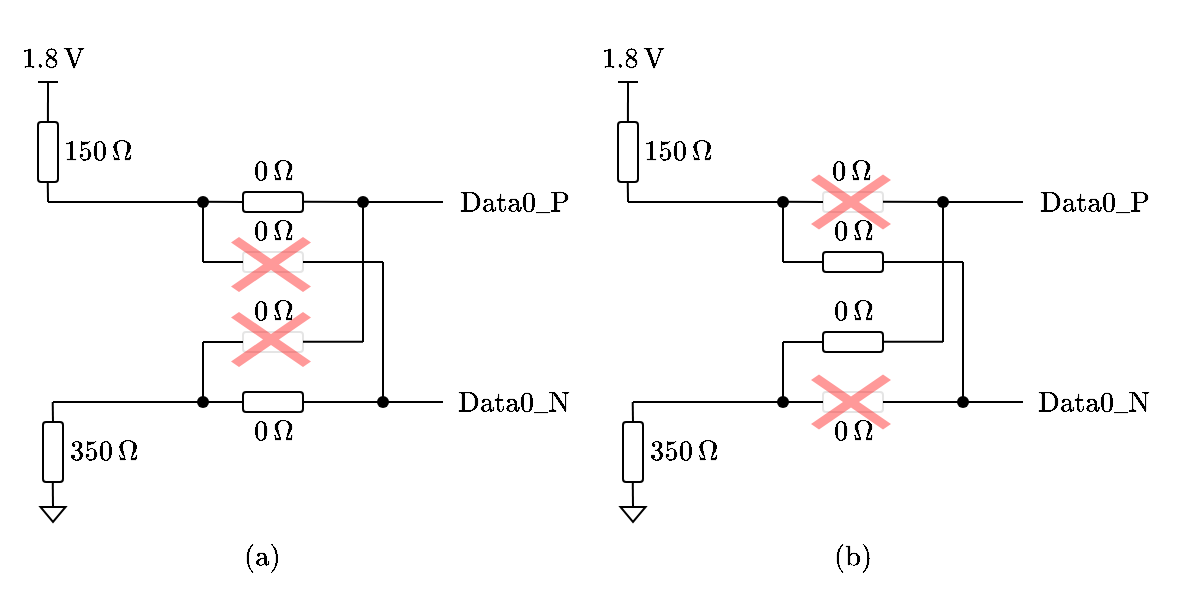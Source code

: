 <mxfile version="24.4.8" type="github">
  <diagram name="Seite-1" id="VKQOc1bhrzCOc8ad0ZN5">
    <mxGraphModel dx="1114" dy="693" grid="1" gridSize="10" guides="1" tooltips="1" connect="1" arrows="1" fold="1" page="1" pageScale="1" pageWidth="827" pageHeight="1169" math="1" shadow="0">
      <root>
        <mxCell id="0" />
        <mxCell id="1" parent="0" />
        <mxCell id="8GNoNin1cAINT3KggE_H-1" value="" style="rounded=1;whiteSpace=wrap;html=1;fillOpacity=100;strokeOpacity=10;rotation=-90;" parent="1" vertex="1">
          <mxGeometry x="287.5" y="154" width="10" height="30" as="geometry" />
        </mxCell>
        <mxCell id="8GNoNin1cAINT3KggE_H-2" value="" style="endArrow=none;html=1;rounded=0;" parent="1" edge="1">
          <mxGeometry width="50" height="50" relative="1" as="geometry">
            <mxPoint x="257.5" y="239" as="sourcePoint" />
            <mxPoint x="257.5" y="209" as="targetPoint" />
          </mxGeometry>
        </mxCell>
        <mxCell id="8GNoNin1cAINT3KggE_H-3" value="" style="endArrow=none;html=1;rounded=0;" parent="1" source="8GNoNin1cAINT3KggE_H-24" edge="1">
          <mxGeometry width="50" height="50" relative="1" as="geometry">
            <mxPoint x="182.5" y="239" as="sourcePoint" />
            <mxPoint x="262.5" y="239" as="targetPoint" />
          </mxGeometry>
        </mxCell>
        <mxCell id="8GNoNin1cAINT3KggE_H-4" value="" style="endArrow=none;html=1;rounded=0;" parent="1" source="8GNoNin1cAINT3KggE_H-24" edge="1">
          <mxGeometry width="50" height="50" relative="1" as="geometry">
            <mxPoint x="257.5" y="239" as="sourcePoint" />
            <mxPoint x="277.5" y="239" as="targetPoint" />
          </mxGeometry>
        </mxCell>
        <mxCell id="8GNoNin1cAINT3KggE_H-5" value="" style="endArrow=none;html=1;rounded=0;exitX=0.5;exitY=0;exitDx=0;exitDy=0;" parent="1" source="8GNoNin1cAINT3KggE_H-29" edge="1">
          <mxGeometry width="50" height="50" relative="1" as="geometry">
            <mxPoint x="271.5" y="139" as="sourcePoint" />
            <mxPoint x="256.5" y="138.9" as="targetPoint" />
          </mxGeometry>
        </mxCell>
        <mxCell id="8GNoNin1cAINT3KggE_H-6" value="" style="rounded=1;whiteSpace=wrap;html=1;" parent="1" vertex="1">
          <mxGeometry x="177.5" y="249" width="10" height="30" as="geometry" />
        </mxCell>
        <mxCell id="8GNoNin1cAINT3KggE_H-7" value="" style="endArrow=none;html=1;rounded=0;" parent="1" edge="1">
          <mxGeometry width="50" height="50" relative="1" as="geometry">
            <mxPoint x="182.5" y="249" as="sourcePoint" />
            <mxPoint x="182.36" y="239" as="targetPoint" />
          </mxGeometry>
        </mxCell>
        <mxCell id="8GNoNin1cAINT3KggE_H-8" value="" style="endArrow=none;html=1;rounded=0;exitX=0;exitY=0.5;exitDx=0;exitDy=0;" parent="1" source="8GNoNin1cAINT3KggE_H-9" edge="1">
          <mxGeometry width="50" height="50" relative="1" as="geometry">
            <mxPoint x="182.39" y="299" as="sourcePoint" />
            <mxPoint x="182.39" y="279" as="targetPoint" />
          </mxGeometry>
        </mxCell>
        <mxCell id="8GNoNin1cAINT3KggE_H-9" value="" style="triangle;whiteSpace=wrap;html=1;rotation=90;" parent="1" vertex="1">
          <mxGeometry x="178.75" y="289" width="7.5" height="12.5" as="geometry" />
        </mxCell>
        <mxCell id="8GNoNin1cAINT3KggE_H-10" value="" style="rounded=1;whiteSpace=wrap;html=1;" parent="1" vertex="1">
          <mxGeometry x="175" y="99" width="10" height="30" as="geometry" />
        </mxCell>
        <mxCell id="8GNoNin1cAINT3KggE_H-11" value="" style="endArrow=none;html=1;rounded=0;" parent="1" edge="1">
          <mxGeometry width="50" height="50" relative="1" as="geometry">
            <mxPoint x="255" y="139" as="sourcePoint" />
            <mxPoint x="260" y="139" as="targetPoint" />
          </mxGeometry>
        </mxCell>
        <mxCell id="8GNoNin1cAINT3KggE_H-13" value="" style="endArrow=none;html=1;rounded=0;" parent="1" edge="1">
          <mxGeometry width="50" height="50" relative="1" as="geometry">
            <mxPoint x="180.02" y="139" as="sourcePoint" />
            <mxPoint x="179.88" y="129" as="targetPoint" />
          </mxGeometry>
        </mxCell>
        <mxCell id="8GNoNin1cAINT3KggE_H-14" value="" style="endArrow=none;html=1;rounded=0;exitX=0;exitY=0.5;exitDx=0;exitDy=0;" parent="1" edge="1">
          <mxGeometry width="50" height="50" relative="1" as="geometry">
            <mxPoint x="179.97" y="99" as="sourcePoint" />
            <mxPoint x="180" y="79" as="targetPoint" />
          </mxGeometry>
        </mxCell>
        <mxCell id="8GNoNin1cAINT3KggE_H-16" value="" style="endArrow=none;html=1;rounded=0;" parent="1" edge="1">
          <mxGeometry width="50" height="50" relative="1" as="geometry">
            <mxPoint x="185" y="79" as="sourcePoint" />
            <mxPoint x="175" y="79" as="targetPoint" />
            <Array as="points">
              <mxPoint x="175" y="79" />
            </Array>
          </mxGeometry>
        </mxCell>
        <mxCell id="8GNoNin1cAINT3KggE_H-17" value="&lt;br&gt;&lt;div&gt;&lt;span lang=&quot;de&quot; class=&quot;BxUVEf ILfuVd&quot;&gt;&lt;span class=&quot;hgKElc&quot;&gt;$$150\,&amp;nbsp; \Omega$$&lt;/span&gt;&lt;/span&gt;&lt;div&gt;&lt;span lang=&quot;de&quot; class=&quot;BxUVEf ILfuVd&quot;&gt;&lt;span class=&quot;hgKElc&quot;&gt;&lt;br&gt;&lt;/span&gt;&lt;/span&gt;&lt;/div&gt;&lt;/div&gt;" style="text;html=1;align=center;verticalAlign=middle;whiteSpace=wrap;rounded=0;opacity=0;" parent="1" vertex="1">
          <mxGeometry x="160" y="99" width="90" height="30" as="geometry" />
        </mxCell>
        <mxCell id="8GNoNin1cAINT3KggE_H-18" value="$$\text{Data0_P}$$" style="text;html=1;align=center;verticalAlign=middle;whiteSpace=wrap;rounded=0;" parent="1" vertex="1">
          <mxGeometry x="387.5" y="124" width="50" height="30" as="geometry" />
        </mxCell>
        <mxCell id="8GNoNin1cAINT3KggE_H-21" value="&lt;br&gt;&lt;div&gt;&lt;span lang=&quot;de&quot; class=&quot;BxUVEf ILfuVd&quot;&gt;&lt;span class=&quot;hgKElc&quot;&gt;$$350\,&amp;nbsp; \Omega$$&lt;/span&gt;&lt;/span&gt;&lt;div&gt;&lt;span lang=&quot;de&quot; class=&quot;BxUVEf ILfuVd&quot;&gt;&lt;span class=&quot;hgKElc&quot;&gt;&lt;br&gt;&lt;/span&gt;&lt;/span&gt;&lt;/div&gt;&lt;/div&gt;" style="text;html=1;align=center;verticalAlign=middle;whiteSpace=wrap;rounded=0;opacity=0;" parent="1" vertex="1">
          <mxGeometry x="162.5" y="249" width="90" height="30" as="geometry" />
        </mxCell>
        <mxCell id="8GNoNin1cAINT3KggE_H-22" value="&lt;br&gt;&lt;div&gt;&lt;span lang=&quot;de&quot; class=&quot;BxUVEf ILfuVd&quot;&gt;&lt;span class=&quot;hgKElc&quot;&gt;$$1.8\, \text{V}$$&lt;/span&gt;&lt;/span&gt;&lt;/div&gt;" style="text;html=1;align=center;verticalAlign=middle;whiteSpace=wrap;rounded=0;opacity=40;" parent="1" vertex="1">
          <mxGeometry x="160" y="50" width="45" height="19" as="geometry" />
        </mxCell>
        <mxCell id="8GNoNin1cAINT3KggE_H-25" value="" style="endArrow=none;html=1;rounded=0;" parent="1" source="8GNoNin1cAINT3KggE_H-35" edge="1">
          <mxGeometry width="50" height="50" relative="1" as="geometry">
            <mxPoint x="255" y="139" as="sourcePoint" />
            <mxPoint x="259" y="139" as="targetPoint" />
          </mxGeometry>
        </mxCell>
        <mxCell id="8GNoNin1cAINT3KggE_H-27" value="$$\text{Data0_N}$$" style="text;html=1;align=center;verticalAlign=middle;whiteSpace=wrap;rounded=0;" parent="1" vertex="1">
          <mxGeometry x="387.5" y="224" width="50" height="30" as="geometry" />
        </mxCell>
        <mxCell id="8GNoNin1cAINT3KggE_H-28" value="" style="rounded=1;whiteSpace=wrap;html=1;fillOpacity=100;strokeOpacity=10;rotation=-90;" parent="1" vertex="1">
          <mxGeometry x="287.5" y="194" width="10" height="30" as="geometry" />
        </mxCell>
        <mxCell id="8GNoNin1cAINT3KggE_H-29" value="" style="rounded=1;whiteSpace=wrap;html=1;fillOpacity=100;strokeOpacity=100;rotation=-90;" parent="1" vertex="1">
          <mxGeometry x="287.5" y="124" width="10" height="30" as="geometry" />
        </mxCell>
        <mxCell id="8GNoNin1cAINT3KggE_H-32" value="" style="rounded=1;whiteSpace=wrap;html=1;fillOpacity=100;strokeOpacity=100;rotation=-90;" parent="1" vertex="1">
          <mxGeometry x="287.5" y="224" width="10" height="30" as="geometry" />
        </mxCell>
        <mxCell id="8GNoNin1cAINT3KggE_H-36" value="" style="endArrow=none;html=1;rounded=0;" parent="1" edge="1">
          <mxGeometry width="50" height="50" relative="1" as="geometry">
            <mxPoint x="180" y="139" as="sourcePoint" />
            <mxPoint x="255" y="139" as="targetPoint" />
          </mxGeometry>
        </mxCell>
        <mxCell id="8GNoNin1cAINT3KggE_H-37" value="" style="endArrow=none;html=1;rounded=0;" parent="1" target="8GNoNin1cAINT3KggE_H-24" edge="1">
          <mxGeometry width="50" height="50" relative="1" as="geometry">
            <mxPoint x="257.5" y="239" as="sourcePoint" />
            <mxPoint x="277.5" y="239" as="targetPoint" />
          </mxGeometry>
        </mxCell>
        <mxCell id="8GNoNin1cAINT3KggE_H-39" value="" style="endArrow=none;html=1;rounded=0;" parent="1" source="8GNoNin1cAINT3KggE_H-35" edge="1">
          <mxGeometry width="50" height="50" relative="1" as="geometry">
            <mxPoint x="257.4" y="164" as="sourcePoint" />
            <mxPoint x="257.4" y="139" as="targetPoint" />
          </mxGeometry>
        </mxCell>
        <mxCell id="8GNoNin1cAINT3KggE_H-41" value="" style="endArrow=none;html=1;rounded=0;" parent="1" target="8GNoNin1cAINT3KggE_H-24" edge="1">
          <mxGeometry width="50" height="50" relative="1" as="geometry">
            <mxPoint x="182.5" y="239" as="sourcePoint" />
            <mxPoint x="262.5" y="239" as="targetPoint" />
          </mxGeometry>
        </mxCell>
        <mxCell id="8GNoNin1cAINT3KggE_H-24" value="" style="shape=waypoint;sketch=0;fillStyle=solid;size=6;pointerEvents=1;points=[];fillColor=none;resizable=0;rotatable=0;perimeter=centerPerimeter;snapToPoint=1;" parent="1" vertex="1">
          <mxGeometry x="247.5" y="229" width="20" height="20" as="geometry" />
        </mxCell>
        <mxCell id="8GNoNin1cAINT3KggE_H-42" style="edgeStyle=orthogonalEdgeStyle;rounded=0;orthogonalLoop=1;jettySize=auto;html=1;entryX=0;entryY=0.2;entryDx=0;entryDy=0;entryPerimeter=0;" parent="1" edge="1">
          <mxGeometry relative="1" as="geometry">
            <mxPoint x="255" y="139" as="sourcePoint" />
            <mxPoint x="255" y="139" as="targetPoint" />
          </mxGeometry>
        </mxCell>
        <mxCell id="8GNoNin1cAINT3KggE_H-43" value="" style="endArrow=none;html=1;rounded=0;" parent="1" target="8GNoNin1cAINT3KggE_H-35" edge="1">
          <mxGeometry width="50" height="50" relative="1" as="geometry">
            <mxPoint x="255" y="139" as="sourcePoint" />
            <mxPoint x="259" y="139" as="targetPoint" />
          </mxGeometry>
        </mxCell>
        <mxCell id="8GNoNin1cAINT3KggE_H-44" value="" style="endArrow=none;html=1;rounded=0;" parent="1" target="8GNoNin1cAINT3KggE_H-35" edge="1">
          <mxGeometry width="50" height="50" relative="1" as="geometry">
            <mxPoint x="257.5" y="169" as="sourcePoint" />
            <mxPoint x="257.4" y="139" as="targetPoint" />
          </mxGeometry>
        </mxCell>
        <mxCell id="8GNoNin1cAINT3KggE_H-35" value="" style="shape=waypoint;sketch=0;fillStyle=solid;size=6;pointerEvents=1;points=[];fillColor=none;resizable=0;rotatable=0;perimeter=centerPerimeter;snapToPoint=1;" parent="1" vertex="1">
          <mxGeometry x="247.5" y="129" width="20" height="20" as="geometry" />
        </mxCell>
        <mxCell id="8GNoNin1cAINT3KggE_H-46" value="" style="endArrow=none;html=1;rounded=0;entryX=0.5;entryY=0;entryDx=0;entryDy=0;" parent="1" target="8GNoNin1cAINT3KggE_H-28" edge="1">
          <mxGeometry width="50" height="50" relative="1" as="geometry">
            <mxPoint x="257.5" y="209" as="sourcePoint" />
            <mxPoint x="317.5" y="169" as="targetPoint" />
          </mxGeometry>
        </mxCell>
        <mxCell id="8GNoNin1cAINT3KggE_H-47" value="" style="endArrow=none;html=1;rounded=0;entryX=0.5;entryY=0;entryDx=0;entryDy=0;" parent="1" target="8GNoNin1cAINT3KggE_H-1" edge="1">
          <mxGeometry width="50" height="50" relative="1" as="geometry">
            <mxPoint x="257.5" y="169" as="sourcePoint" />
            <mxPoint x="317.5" y="169" as="targetPoint" />
          </mxGeometry>
        </mxCell>
        <mxCell id="8GNoNin1cAINT3KggE_H-48" value="" style="endArrow=none;html=1;rounded=0;exitX=0.5;exitY=1;exitDx=0;exitDy=0;" parent="1" source="8GNoNin1cAINT3KggE_H-1" edge="1">
          <mxGeometry width="50" height="50" relative="1" as="geometry">
            <mxPoint x="297.5" y="249" as="sourcePoint" />
            <mxPoint x="347.5" y="169" as="targetPoint" />
          </mxGeometry>
        </mxCell>
        <mxCell id="8GNoNin1cAINT3KggE_H-49" value="" style="endArrow=none;html=1;rounded=0;exitX=0.5;exitY=1;exitDx=0;exitDy=0;" parent="1" edge="1">
          <mxGeometry width="50" height="50" relative="1" as="geometry">
            <mxPoint x="307.5" y="208.92" as="sourcePoint" />
            <mxPoint x="337.5" y="208.92" as="targetPoint" />
          </mxGeometry>
        </mxCell>
        <mxCell id="8GNoNin1cAINT3KggE_H-50" value="" style="endArrow=none;html=1;rounded=0;" parent="1" edge="1">
          <mxGeometry width="50" height="50" relative="1" as="geometry">
            <mxPoint x="337.5" y="209" as="sourcePoint" />
            <mxPoint x="337.5" y="139" as="targetPoint" />
          </mxGeometry>
        </mxCell>
        <mxCell id="8GNoNin1cAINT3KggE_H-51" value="" style="endArrow=none;html=1;rounded=0;" parent="1" source="8GNoNin1cAINT3KggE_H-52" edge="1">
          <mxGeometry width="50" height="50" relative="1" as="geometry">
            <mxPoint x="367.5" y="139" as="sourcePoint" />
            <mxPoint x="307.5" y="138.92" as="targetPoint" />
          </mxGeometry>
        </mxCell>
        <mxCell id="8GNoNin1cAINT3KggE_H-53" value="" style="endArrow=none;html=1;rounded=0;" parent="1" target="8GNoNin1cAINT3KggE_H-52" edge="1">
          <mxGeometry width="50" height="50" relative="1" as="geometry">
            <mxPoint x="377.5" y="139" as="sourcePoint" />
            <mxPoint x="307.5" y="138.92" as="targetPoint" />
          </mxGeometry>
        </mxCell>
        <mxCell id="8GNoNin1cAINT3KggE_H-52" value="" style="shape=waypoint;sketch=0;fillStyle=solid;size=6;pointerEvents=1;points=[];fillColor=none;resizable=0;rotatable=0;perimeter=centerPerimeter;snapToPoint=1;" parent="1" vertex="1">
          <mxGeometry x="327.5" y="129" width="20" height="20" as="geometry" />
        </mxCell>
        <mxCell id="8GNoNin1cAINT3KggE_H-54" value="" style="endArrow=none;html=1;rounded=0;" parent="1" edge="1">
          <mxGeometry width="50" height="50" relative="1" as="geometry">
            <mxPoint x="347.5" y="239" as="sourcePoint" />
            <mxPoint x="347.5" y="169" as="targetPoint" />
          </mxGeometry>
        </mxCell>
        <mxCell id="8GNoNin1cAINT3KggE_H-55" value="" style="endArrow=none;html=1;rounded=0;exitDx=0;exitDy=0;" parent="1" source="8GNoNin1cAINT3KggE_H-56" edge="1">
          <mxGeometry width="50" height="50" relative="1" as="geometry">
            <mxPoint x="297.5" y="259" as="sourcePoint" />
            <mxPoint x="377.5" y="239" as="targetPoint" />
          </mxGeometry>
        </mxCell>
        <mxCell id="8GNoNin1cAINT3KggE_H-57" value="" style="endArrow=none;html=1;rounded=0;exitX=0.5;exitY=1;exitDx=0;exitDy=0;" parent="1" source="8GNoNin1cAINT3KggE_H-32" target="8GNoNin1cAINT3KggE_H-56" edge="1">
          <mxGeometry width="50" height="50" relative="1" as="geometry">
            <mxPoint x="307.5" y="239" as="sourcePoint" />
            <mxPoint x="377.5" y="239" as="targetPoint" />
          </mxGeometry>
        </mxCell>
        <mxCell id="8GNoNin1cAINT3KggE_H-56" value="" style="shape=waypoint;sketch=0;fillStyle=solid;size=6;pointerEvents=1;points=[];fillColor=none;resizable=0;rotatable=0;perimeter=centerPerimeter;snapToPoint=1;" parent="1" vertex="1">
          <mxGeometry x="337.5" y="229" width="20" height="20" as="geometry" />
        </mxCell>
        <mxCell id="8GNoNin1cAINT3KggE_H-59" value="&lt;br&gt;&lt;div&gt;&lt;span lang=&quot;de&quot; class=&quot;BxUVEf ILfuVd&quot;&gt;&lt;span class=&quot;hgKElc&quot;&gt;$$0\,&amp;nbsp; \Omega$$&lt;/span&gt;&lt;/span&gt;&lt;div&gt;&lt;span lang=&quot;de&quot; class=&quot;BxUVEf ILfuVd&quot;&gt;&lt;span class=&quot;hgKElc&quot;&gt;&lt;br&gt;&lt;/span&gt;&lt;/span&gt;&lt;/div&gt;&lt;/div&gt;" style="text;html=1;align=center;verticalAlign=middle;whiteSpace=wrap;rounded=0;opacity=0;" parent="1" vertex="1">
          <mxGeometry x="247.5" y="239" width="90" height="30" as="geometry" />
        </mxCell>
        <mxCell id="8GNoNin1cAINT3KggE_H-60" value="&lt;br&gt;&lt;div&gt;&lt;span lang=&quot;de&quot; class=&quot;BxUVEf ILfuVd&quot;&gt;&lt;span class=&quot;hgKElc&quot;&gt;$$0\,&amp;nbsp; \Omega$$&lt;/span&gt;&lt;/span&gt;&lt;div&gt;&lt;span lang=&quot;de&quot; class=&quot;BxUVEf ILfuVd&quot;&gt;&lt;span class=&quot;hgKElc&quot;&gt;&lt;br&gt;&lt;/span&gt;&lt;/span&gt;&lt;/div&gt;&lt;/div&gt;" style="text;html=1;align=center;verticalAlign=middle;whiteSpace=wrap;rounded=0;opacity=0;" parent="1" vertex="1">
          <mxGeometry x="247.5" y="179" width="90" height="30" as="geometry" />
        </mxCell>
        <mxCell id="8GNoNin1cAINT3KggE_H-61" value="&lt;br&gt;&lt;div&gt;&lt;span lang=&quot;de&quot; class=&quot;BxUVEf ILfuVd&quot;&gt;&lt;span class=&quot;hgKElc&quot;&gt;$$0\,&amp;nbsp; \Omega$$&lt;/span&gt;&lt;/span&gt;&lt;div&gt;&lt;span lang=&quot;de&quot; class=&quot;BxUVEf ILfuVd&quot;&gt;&lt;span class=&quot;hgKElc&quot;&gt;&lt;br&gt;&lt;/span&gt;&lt;/span&gt;&lt;/div&gt;&lt;/div&gt;" style="text;html=1;align=center;verticalAlign=middle;whiteSpace=wrap;rounded=0;opacity=0;" parent="1" vertex="1">
          <mxGeometry x="247.5" y="139" width="90" height="30" as="geometry" />
        </mxCell>
        <mxCell id="8GNoNin1cAINT3KggE_H-62" value="&lt;br&gt;&lt;div&gt;&lt;span lang=&quot;de&quot; class=&quot;BxUVEf ILfuVd&quot;&gt;&lt;span class=&quot;hgKElc&quot;&gt;$$0\,&amp;nbsp; \Omega$$&lt;/span&gt;&lt;/span&gt;&lt;div&gt;&lt;span lang=&quot;de&quot; class=&quot;BxUVEf ILfuVd&quot;&gt;&lt;span class=&quot;hgKElc&quot;&gt;&lt;br&gt;&lt;/span&gt;&lt;/span&gt;&lt;/div&gt;&lt;/div&gt;" style="text;html=1;align=center;verticalAlign=middle;whiteSpace=wrap;rounded=0;opacity=0;" parent="1" vertex="1">
          <mxGeometry x="247.5" y="109" width="90" height="30" as="geometry" />
        </mxCell>
        <mxCell id="8GNoNin1cAINT3KggE_H-64" value="" style="shape=mxgraph.mockup.markup.redX;fillColor=#ff0000;html=1;shadow=0;whiteSpace=wrap;strokeColor=none;strokeOpacity=40;fillOpacity=40;" parent="1" vertex="1">
          <mxGeometry x="271.5" y="156.5" width="40" height="27.5" as="geometry" />
        </mxCell>
        <mxCell id="8GNoNin1cAINT3KggE_H-65" value="" style="shape=mxgraph.mockup.markup.redX;fillColor=#ff0000;html=1;shadow=0;whiteSpace=wrap;strokeColor=none;strokeOpacity=40;fillOpacity=40;" parent="1" vertex="1">
          <mxGeometry x="271.5" y="194" width="40" height="27.5" as="geometry" />
        </mxCell>
        <mxCell id="8GNoNin1cAINT3KggE_H-68" value="" style="rounded=1;whiteSpace=wrap;html=1;fillOpacity=100;strokeOpacity=100;rotation=-90;" parent="1" vertex="1">
          <mxGeometry x="577.5" y="154" width="10" height="30" as="geometry" />
        </mxCell>
        <mxCell id="8GNoNin1cAINT3KggE_H-69" value="" style="endArrow=none;html=1;rounded=0;" parent="1" edge="1">
          <mxGeometry width="50" height="50" relative="1" as="geometry">
            <mxPoint x="547.5" y="239" as="sourcePoint" />
            <mxPoint x="547.5" y="209" as="targetPoint" />
          </mxGeometry>
        </mxCell>
        <mxCell id="8GNoNin1cAINT3KggE_H-70" value="" style="endArrow=none;html=1;rounded=0;" parent="1" source="8GNoNin1cAINT3KggE_H-95" edge="1">
          <mxGeometry width="50" height="50" relative="1" as="geometry">
            <mxPoint x="472.5" y="239" as="sourcePoint" />
            <mxPoint x="552.5" y="239" as="targetPoint" />
          </mxGeometry>
        </mxCell>
        <mxCell id="8GNoNin1cAINT3KggE_H-71" value="" style="endArrow=none;html=1;rounded=0;" parent="1" source="8GNoNin1cAINT3KggE_H-95" edge="1">
          <mxGeometry width="50" height="50" relative="1" as="geometry">
            <mxPoint x="547.5" y="239" as="sourcePoint" />
            <mxPoint x="567.5" y="239" as="targetPoint" />
          </mxGeometry>
        </mxCell>
        <mxCell id="8GNoNin1cAINT3KggE_H-72" value="" style="endArrow=none;html=1;rounded=0;exitX=0.5;exitY=0;exitDx=0;exitDy=0;" parent="1" source="8GNoNin1cAINT3KggE_H-89" edge="1">
          <mxGeometry width="50" height="50" relative="1" as="geometry">
            <mxPoint x="561.5" y="139" as="sourcePoint" />
            <mxPoint x="546.5" y="138.9" as="targetPoint" />
          </mxGeometry>
        </mxCell>
        <mxCell id="8GNoNin1cAINT3KggE_H-73" value="" style="rounded=1;whiteSpace=wrap;html=1;" parent="1" vertex="1">
          <mxGeometry x="467.5" y="249" width="10" height="30" as="geometry" />
        </mxCell>
        <mxCell id="8GNoNin1cAINT3KggE_H-74" value="" style="endArrow=none;html=1;rounded=0;" parent="1" edge="1">
          <mxGeometry width="50" height="50" relative="1" as="geometry">
            <mxPoint x="472.5" y="249" as="sourcePoint" />
            <mxPoint x="472.36" y="239" as="targetPoint" />
          </mxGeometry>
        </mxCell>
        <mxCell id="8GNoNin1cAINT3KggE_H-75" value="" style="endArrow=none;html=1;rounded=0;exitX=0;exitY=0.5;exitDx=0;exitDy=0;" parent="1" source="8GNoNin1cAINT3KggE_H-76" edge="1">
          <mxGeometry width="50" height="50" relative="1" as="geometry">
            <mxPoint x="472.39" y="299" as="sourcePoint" />
            <mxPoint x="472.39" y="279" as="targetPoint" />
          </mxGeometry>
        </mxCell>
        <mxCell id="8GNoNin1cAINT3KggE_H-76" value="" style="triangle;whiteSpace=wrap;html=1;rotation=90;" parent="1" vertex="1">
          <mxGeometry x="468.75" y="289" width="7.5" height="12.5" as="geometry" />
        </mxCell>
        <mxCell id="8GNoNin1cAINT3KggE_H-77" value="" style="rounded=1;whiteSpace=wrap;html=1;" parent="1" vertex="1">
          <mxGeometry x="465" y="99" width="10" height="30" as="geometry" />
        </mxCell>
        <mxCell id="8GNoNin1cAINT3KggE_H-78" value="" style="endArrow=none;html=1;rounded=0;" parent="1" edge="1">
          <mxGeometry width="50" height="50" relative="1" as="geometry">
            <mxPoint x="545" y="139" as="sourcePoint" />
            <mxPoint x="550" y="139" as="targetPoint" />
          </mxGeometry>
        </mxCell>
        <mxCell id="8GNoNin1cAINT3KggE_H-79" value="" style="endArrow=none;html=1;rounded=0;" parent="1" edge="1">
          <mxGeometry width="50" height="50" relative="1" as="geometry">
            <mxPoint x="470.02" y="139" as="sourcePoint" />
            <mxPoint x="469.88" y="129" as="targetPoint" />
          </mxGeometry>
        </mxCell>
        <mxCell id="8GNoNin1cAINT3KggE_H-80" value="" style="endArrow=none;html=1;rounded=0;exitX=0;exitY=0.5;exitDx=0;exitDy=0;" parent="1" edge="1">
          <mxGeometry width="50" height="50" relative="1" as="geometry">
            <mxPoint x="469.97" y="99" as="sourcePoint" />
            <mxPoint x="470" y="79" as="targetPoint" />
          </mxGeometry>
        </mxCell>
        <mxCell id="8GNoNin1cAINT3KggE_H-81" value="" style="endArrow=none;html=1;rounded=0;" parent="1" edge="1">
          <mxGeometry width="50" height="50" relative="1" as="geometry">
            <mxPoint x="475" y="79" as="sourcePoint" />
            <mxPoint x="465" y="79" as="targetPoint" />
            <Array as="points">
              <mxPoint x="465" y="79" />
            </Array>
          </mxGeometry>
        </mxCell>
        <mxCell id="8GNoNin1cAINT3KggE_H-82" value="&lt;br&gt;&lt;div&gt;&lt;span lang=&quot;de&quot; class=&quot;BxUVEf ILfuVd&quot;&gt;&lt;span class=&quot;hgKElc&quot;&gt;$$150\,&amp;nbsp; \Omega$$&lt;/span&gt;&lt;/span&gt;&lt;div&gt;&lt;span lang=&quot;de&quot; class=&quot;BxUVEf ILfuVd&quot;&gt;&lt;span class=&quot;hgKElc&quot;&gt;&lt;br&gt;&lt;/span&gt;&lt;/span&gt;&lt;/div&gt;&lt;/div&gt;" style="text;html=1;align=center;verticalAlign=middle;whiteSpace=wrap;rounded=0;opacity=0;" parent="1" vertex="1">
          <mxGeometry x="450" y="99" width="90" height="30" as="geometry" />
        </mxCell>
        <mxCell id="8GNoNin1cAINT3KggE_H-83" value="$$\text{Data0_P}$$" style="text;html=1;align=center;verticalAlign=middle;whiteSpace=wrap;rounded=0;" parent="1" vertex="1">
          <mxGeometry x="677.5" y="124" width="50" height="30" as="geometry" />
        </mxCell>
        <mxCell id="8GNoNin1cAINT3KggE_H-84" value="&lt;br&gt;&lt;div&gt;&lt;span lang=&quot;de&quot; class=&quot;BxUVEf ILfuVd&quot;&gt;&lt;span class=&quot;hgKElc&quot;&gt;$$350\,&amp;nbsp; \Omega$$&lt;/span&gt;&lt;/span&gt;&lt;div&gt;&lt;span lang=&quot;de&quot; class=&quot;BxUVEf ILfuVd&quot;&gt;&lt;span class=&quot;hgKElc&quot;&gt;&lt;br&gt;&lt;/span&gt;&lt;/span&gt;&lt;/div&gt;&lt;/div&gt;" style="text;html=1;align=center;verticalAlign=middle;whiteSpace=wrap;rounded=0;opacity=0;" parent="1" vertex="1">
          <mxGeometry x="452.5" y="249" width="90" height="30" as="geometry" />
        </mxCell>
        <mxCell id="8GNoNin1cAINT3KggE_H-85" value="&lt;br&gt;&lt;div&gt;&lt;span lang=&quot;de&quot; class=&quot;BxUVEf ILfuVd&quot;&gt;&lt;span class=&quot;hgKElc&quot;&gt;$$1.8\, \text{V}$$&lt;/span&gt;&lt;/span&gt;&lt;/div&gt;" style="text;html=1;align=center;verticalAlign=middle;whiteSpace=wrap;rounded=0;opacity=40;" parent="1" vertex="1">
          <mxGeometry x="450" y="50" width="45" height="19" as="geometry" />
        </mxCell>
        <mxCell id="8GNoNin1cAINT3KggE_H-86" value="" style="endArrow=none;html=1;rounded=0;" parent="1" source="8GNoNin1cAINT3KggE_H-99" edge="1">
          <mxGeometry width="50" height="50" relative="1" as="geometry">
            <mxPoint x="545" y="139" as="sourcePoint" />
            <mxPoint x="549" y="139" as="targetPoint" />
          </mxGeometry>
        </mxCell>
        <mxCell id="8GNoNin1cAINT3KggE_H-87" value="$$\text{Data0_N}$$" style="text;html=1;align=center;verticalAlign=middle;whiteSpace=wrap;rounded=0;" parent="1" vertex="1">
          <mxGeometry x="677.5" y="224" width="50" height="30" as="geometry" />
        </mxCell>
        <mxCell id="8GNoNin1cAINT3KggE_H-88" value="" style="rounded=1;whiteSpace=wrap;html=1;fillOpacity=100;strokeOpacity=100;rotation=-90;" parent="1" vertex="1">
          <mxGeometry x="577.5" y="194" width="10" height="30" as="geometry" />
        </mxCell>
        <mxCell id="8GNoNin1cAINT3KggE_H-89" value="" style="rounded=1;whiteSpace=wrap;html=1;fillOpacity=100;strokeOpacity=10;rotation=-90;" parent="1" vertex="1">
          <mxGeometry x="577.5" y="124" width="10" height="30" as="geometry" />
        </mxCell>
        <mxCell id="8GNoNin1cAINT3KggE_H-90" value="" style="rounded=1;whiteSpace=wrap;html=1;fillOpacity=100;strokeOpacity=10;rotation=-90;" parent="1" vertex="1">
          <mxGeometry x="577.5" y="224" width="10" height="30" as="geometry" />
        </mxCell>
        <mxCell id="8GNoNin1cAINT3KggE_H-91" value="" style="endArrow=none;html=1;rounded=0;" parent="1" edge="1">
          <mxGeometry width="50" height="50" relative="1" as="geometry">
            <mxPoint x="470" y="139" as="sourcePoint" />
            <mxPoint x="545" y="139" as="targetPoint" />
          </mxGeometry>
        </mxCell>
        <mxCell id="8GNoNin1cAINT3KggE_H-92" value="" style="endArrow=none;html=1;rounded=0;" parent="1" target="8GNoNin1cAINT3KggE_H-95" edge="1">
          <mxGeometry width="50" height="50" relative="1" as="geometry">
            <mxPoint x="547.5" y="239" as="sourcePoint" />
            <mxPoint x="567.5" y="239" as="targetPoint" />
          </mxGeometry>
        </mxCell>
        <mxCell id="8GNoNin1cAINT3KggE_H-93" value="" style="endArrow=none;html=1;rounded=0;" parent="1" source="8GNoNin1cAINT3KggE_H-99" edge="1">
          <mxGeometry width="50" height="50" relative="1" as="geometry">
            <mxPoint x="547.4" y="164" as="sourcePoint" />
            <mxPoint x="547.4" y="139" as="targetPoint" />
          </mxGeometry>
        </mxCell>
        <mxCell id="8GNoNin1cAINT3KggE_H-94" value="" style="endArrow=none;html=1;rounded=0;" parent="1" target="8GNoNin1cAINT3KggE_H-95" edge="1">
          <mxGeometry width="50" height="50" relative="1" as="geometry">
            <mxPoint x="472.5" y="239" as="sourcePoint" />
            <mxPoint x="552.5" y="239" as="targetPoint" />
          </mxGeometry>
        </mxCell>
        <mxCell id="8GNoNin1cAINT3KggE_H-95" value="" style="shape=waypoint;sketch=0;fillStyle=solid;size=6;pointerEvents=1;points=[];fillColor=none;resizable=0;rotatable=0;perimeter=centerPerimeter;snapToPoint=1;" parent="1" vertex="1">
          <mxGeometry x="537.5" y="229" width="20" height="20" as="geometry" />
        </mxCell>
        <mxCell id="8GNoNin1cAINT3KggE_H-96" style="edgeStyle=orthogonalEdgeStyle;rounded=0;orthogonalLoop=1;jettySize=auto;html=1;entryX=0;entryY=0.2;entryDx=0;entryDy=0;entryPerimeter=0;" parent="1" edge="1">
          <mxGeometry relative="1" as="geometry">
            <mxPoint x="545" y="139" as="sourcePoint" />
            <mxPoint x="545" y="139" as="targetPoint" />
          </mxGeometry>
        </mxCell>
        <mxCell id="8GNoNin1cAINT3KggE_H-97" value="" style="endArrow=none;html=1;rounded=0;" parent="1" target="8GNoNin1cAINT3KggE_H-99" edge="1">
          <mxGeometry width="50" height="50" relative="1" as="geometry">
            <mxPoint x="545" y="139" as="sourcePoint" />
            <mxPoint x="549" y="139" as="targetPoint" />
          </mxGeometry>
        </mxCell>
        <mxCell id="8GNoNin1cAINT3KggE_H-98" value="" style="endArrow=none;html=1;rounded=0;" parent="1" target="8GNoNin1cAINT3KggE_H-99" edge="1">
          <mxGeometry width="50" height="50" relative="1" as="geometry">
            <mxPoint x="547.5" y="169" as="sourcePoint" />
            <mxPoint x="547.4" y="139" as="targetPoint" />
          </mxGeometry>
        </mxCell>
        <mxCell id="8GNoNin1cAINT3KggE_H-99" value="" style="shape=waypoint;sketch=0;fillStyle=solid;size=6;pointerEvents=1;points=[];fillColor=none;resizable=0;rotatable=0;perimeter=centerPerimeter;snapToPoint=1;" parent="1" vertex="1">
          <mxGeometry x="537.5" y="129" width="20" height="20" as="geometry" />
        </mxCell>
        <mxCell id="8GNoNin1cAINT3KggE_H-100" value="" style="endArrow=none;html=1;rounded=0;entryX=0.5;entryY=0;entryDx=0;entryDy=0;" parent="1" target="8GNoNin1cAINT3KggE_H-88" edge="1">
          <mxGeometry width="50" height="50" relative="1" as="geometry">
            <mxPoint x="547.5" y="209" as="sourcePoint" />
            <mxPoint x="607.5" y="169" as="targetPoint" />
          </mxGeometry>
        </mxCell>
        <mxCell id="8GNoNin1cAINT3KggE_H-101" value="" style="endArrow=none;html=1;rounded=0;entryX=0.5;entryY=0;entryDx=0;entryDy=0;" parent="1" target="8GNoNin1cAINT3KggE_H-68" edge="1">
          <mxGeometry width="50" height="50" relative="1" as="geometry">
            <mxPoint x="547.5" y="169" as="sourcePoint" />
            <mxPoint x="607.5" y="169" as="targetPoint" />
          </mxGeometry>
        </mxCell>
        <mxCell id="8GNoNin1cAINT3KggE_H-102" value="" style="endArrow=none;html=1;rounded=0;exitX=0.5;exitY=1;exitDx=0;exitDy=0;" parent="1" source="8GNoNin1cAINT3KggE_H-68" edge="1">
          <mxGeometry width="50" height="50" relative="1" as="geometry">
            <mxPoint x="587.5" y="249" as="sourcePoint" />
            <mxPoint x="637.5" y="169" as="targetPoint" />
          </mxGeometry>
        </mxCell>
        <mxCell id="8GNoNin1cAINT3KggE_H-103" value="" style="endArrow=none;html=1;rounded=0;exitX=0.5;exitY=1;exitDx=0;exitDy=0;" parent="1" edge="1">
          <mxGeometry width="50" height="50" relative="1" as="geometry">
            <mxPoint x="597.5" y="208.92" as="sourcePoint" />
            <mxPoint x="627.5" y="208.92" as="targetPoint" />
          </mxGeometry>
        </mxCell>
        <mxCell id="8GNoNin1cAINT3KggE_H-104" value="" style="endArrow=none;html=1;rounded=0;" parent="1" edge="1">
          <mxGeometry width="50" height="50" relative="1" as="geometry">
            <mxPoint x="627.5" y="209" as="sourcePoint" />
            <mxPoint x="627.5" y="139" as="targetPoint" />
          </mxGeometry>
        </mxCell>
        <mxCell id="8GNoNin1cAINT3KggE_H-105" value="" style="endArrow=none;html=1;rounded=0;" parent="1" source="8GNoNin1cAINT3KggE_H-107" edge="1">
          <mxGeometry width="50" height="50" relative="1" as="geometry">
            <mxPoint x="657.5" y="139" as="sourcePoint" />
            <mxPoint x="597.5" y="138.92" as="targetPoint" />
          </mxGeometry>
        </mxCell>
        <mxCell id="8GNoNin1cAINT3KggE_H-106" value="" style="endArrow=none;html=1;rounded=0;" parent="1" target="8GNoNin1cAINT3KggE_H-107" edge="1">
          <mxGeometry width="50" height="50" relative="1" as="geometry">
            <mxPoint x="667.5" y="139" as="sourcePoint" />
            <mxPoint x="597.5" y="138.92" as="targetPoint" />
          </mxGeometry>
        </mxCell>
        <mxCell id="8GNoNin1cAINT3KggE_H-107" value="" style="shape=waypoint;sketch=0;fillStyle=solid;size=6;pointerEvents=1;points=[];fillColor=none;resizable=0;rotatable=0;perimeter=centerPerimeter;snapToPoint=1;" parent="1" vertex="1">
          <mxGeometry x="617.5" y="129" width="20" height="20" as="geometry" />
        </mxCell>
        <mxCell id="8GNoNin1cAINT3KggE_H-108" value="" style="endArrow=none;html=1;rounded=0;" parent="1" edge="1">
          <mxGeometry width="50" height="50" relative="1" as="geometry">
            <mxPoint x="637.5" y="239" as="sourcePoint" />
            <mxPoint x="637.5" y="169" as="targetPoint" />
          </mxGeometry>
        </mxCell>
        <mxCell id="8GNoNin1cAINT3KggE_H-109" value="" style="endArrow=none;html=1;rounded=0;exitDx=0;exitDy=0;" parent="1" source="8GNoNin1cAINT3KggE_H-111" edge="1">
          <mxGeometry width="50" height="50" relative="1" as="geometry">
            <mxPoint x="587.5" y="259" as="sourcePoint" />
            <mxPoint x="667.5" y="239" as="targetPoint" />
          </mxGeometry>
        </mxCell>
        <mxCell id="8GNoNin1cAINT3KggE_H-110" value="" style="endArrow=none;html=1;rounded=0;exitX=0.5;exitY=1;exitDx=0;exitDy=0;" parent="1" source="8GNoNin1cAINT3KggE_H-90" target="8GNoNin1cAINT3KggE_H-111" edge="1">
          <mxGeometry width="50" height="50" relative="1" as="geometry">
            <mxPoint x="597.5" y="239" as="sourcePoint" />
            <mxPoint x="667.5" y="239" as="targetPoint" />
          </mxGeometry>
        </mxCell>
        <mxCell id="8GNoNin1cAINT3KggE_H-111" value="" style="shape=waypoint;sketch=0;fillStyle=solid;size=6;pointerEvents=1;points=[];fillColor=none;resizable=0;rotatable=0;perimeter=centerPerimeter;snapToPoint=1;" parent="1" vertex="1">
          <mxGeometry x="627.5" y="229" width="20" height="20" as="geometry" />
        </mxCell>
        <mxCell id="8GNoNin1cAINT3KggE_H-112" value="&lt;br&gt;&lt;div&gt;&lt;span lang=&quot;de&quot; class=&quot;BxUVEf ILfuVd&quot;&gt;&lt;span class=&quot;hgKElc&quot;&gt;$$0\,&amp;nbsp; \Omega$$&lt;/span&gt;&lt;/span&gt;&lt;div&gt;&lt;span lang=&quot;de&quot; class=&quot;BxUVEf ILfuVd&quot;&gt;&lt;span class=&quot;hgKElc&quot;&gt;&lt;br&gt;&lt;/span&gt;&lt;/span&gt;&lt;/div&gt;&lt;/div&gt;" style="text;html=1;align=center;verticalAlign=middle;whiteSpace=wrap;rounded=0;opacity=0;" parent="1" vertex="1">
          <mxGeometry x="537.5" y="239" width="90" height="30" as="geometry" />
        </mxCell>
        <mxCell id="8GNoNin1cAINT3KggE_H-113" value="&lt;br&gt;&lt;div&gt;&lt;span lang=&quot;de&quot; class=&quot;BxUVEf ILfuVd&quot;&gt;&lt;span class=&quot;hgKElc&quot;&gt;$$0\,&amp;nbsp; \Omega$$&lt;/span&gt;&lt;/span&gt;&lt;div&gt;&lt;span lang=&quot;de&quot; class=&quot;BxUVEf ILfuVd&quot;&gt;&lt;span class=&quot;hgKElc&quot;&gt;&lt;br&gt;&lt;/span&gt;&lt;/span&gt;&lt;/div&gt;&lt;/div&gt;" style="text;html=1;align=center;verticalAlign=middle;whiteSpace=wrap;rounded=0;opacity=0;" parent="1" vertex="1">
          <mxGeometry x="537.5" y="179" width="90" height="30" as="geometry" />
        </mxCell>
        <mxCell id="8GNoNin1cAINT3KggE_H-114" value="&lt;br&gt;&lt;div&gt;&lt;span lang=&quot;de&quot; class=&quot;BxUVEf ILfuVd&quot;&gt;&lt;span class=&quot;hgKElc&quot;&gt;$$0\,&amp;nbsp; \Omega$$&lt;/span&gt;&lt;/span&gt;&lt;div&gt;&lt;span lang=&quot;de&quot; class=&quot;BxUVEf ILfuVd&quot;&gt;&lt;span class=&quot;hgKElc&quot;&gt;&lt;br&gt;&lt;/span&gt;&lt;/span&gt;&lt;/div&gt;&lt;/div&gt;" style="text;html=1;align=center;verticalAlign=middle;whiteSpace=wrap;rounded=0;opacity=0;" parent="1" vertex="1">
          <mxGeometry x="537.5" y="139" width="90" height="30" as="geometry" />
        </mxCell>
        <mxCell id="8GNoNin1cAINT3KggE_H-115" value="&lt;br&gt;&lt;div&gt;&lt;span lang=&quot;de&quot; class=&quot;BxUVEf ILfuVd&quot;&gt;&lt;span class=&quot;hgKElc&quot;&gt;$$0\,&amp;nbsp; \Omega$$&lt;/span&gt;&lt;/span&gt;&lt;div&gt;&lt;span lang=&quot;de&quot; class=&quot;BxUVEf ILfuVd&quot;&gt;&lt;span class=&quot;hgKElc&quot;&gt;&lt;br&gt;&lt;/span&gt;&lt;/span&gt;&lt;/div&gt;&lt;/div&gt;" style="text;html=1;align=center;verticalAlign=middle;whiteSpace=wrap;rounded=0;opacity=0;" parent="1" vertex="1">
          <mxGeometry x="536.5" y="109" width="90" height="30" as="geometry" />
        </mxCell>
        <mxCell id="8GNoNin1cAINT3KggE_H-116" value="" style="shape=mxgraph.mockup.markup.redX;fillColor=#ff0000;html=1;shadow=0;whiteSpace=wrap;strokeColor=none;strokeOpacity=40;fillOpacity=40;" parent="1" vertex="1">
          <mxGeometry x="561.5" y="125.25" width="40" height="27.5" as="geometry" />
        </mxCell>
        <mxCell id="8GNoNin1cAINT3KggE_H-117" value="" style="shape=mxgraph.mockup.markup.redX;fillColor=#ff0000;html=1;shadow=0;whiteSpace=wrap;strokeColor=none;strokeOpacity=40;fillOpacity=40;" parent="1" vertex="1">
          <mxGeometry x="561.5" y="225.25" width="40" height="27.5" as="geometry" />
        </mxCell>
        <mxCell id="p7ll2p2816OkywIW_sCu-1" value="$$\text{(a)}$$" style="text;html=1;align=center;verticalAlign=middle;whiteSpace=wrap;rounded=0;" vertex="1" parent="1">
          <mxGeometry x="261.5" y="301.5" width="50" height="30" as="geometry" />
        </mxCell>
        <mxCell id="p7ll2p2816OkywIW_sCu-2" value="$$\text{(b)}$$" style="text;html=1;align=center;verticalAlign=middle;whiteSpace=wrap;rounded=0;" vertex="1" parent="1">
          <mxGeometry x="557.5" y="301.5" width="50" height="30" as="geometry" />
        </mxCell>
      </root>
    </mxGraphModel>
  </diagram>
</mxfile>
